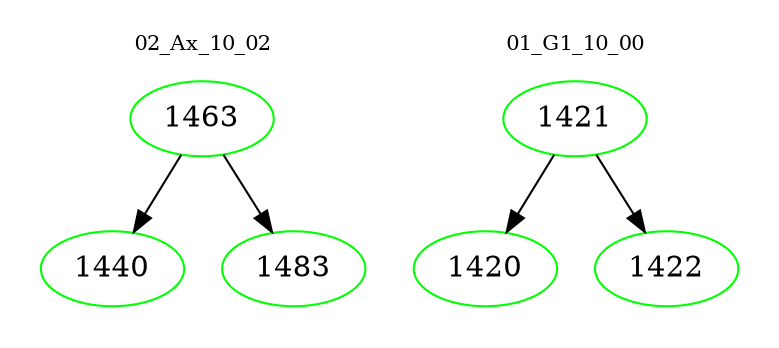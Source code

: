 digraph{
subgraph cluster_0 {
color = white
label = "02_Ax_10_02";
fontsize=10;
T0_1463 [label="1463", color="green"]
T0_1463 -> T0_1440 [color="black"]
T0_1440 [label="1440", color="green"]
T0_1463 -> T0_1483 [color="black"]
T0_1483 [label="1483", color="green"]
}
subgraph cluster_1 {
color = white
label = "01_G1_10_00";
fontsize=10;
T1_1421 [label="1421", color="green"]
T1_1421 -> T1_1420 [color="black"]
T1_1420 [label="1420", color="green"]
T1_1421 -> T1_1422 [color="black"]
T1_1422 [label="1422", color="green"]
}
}
